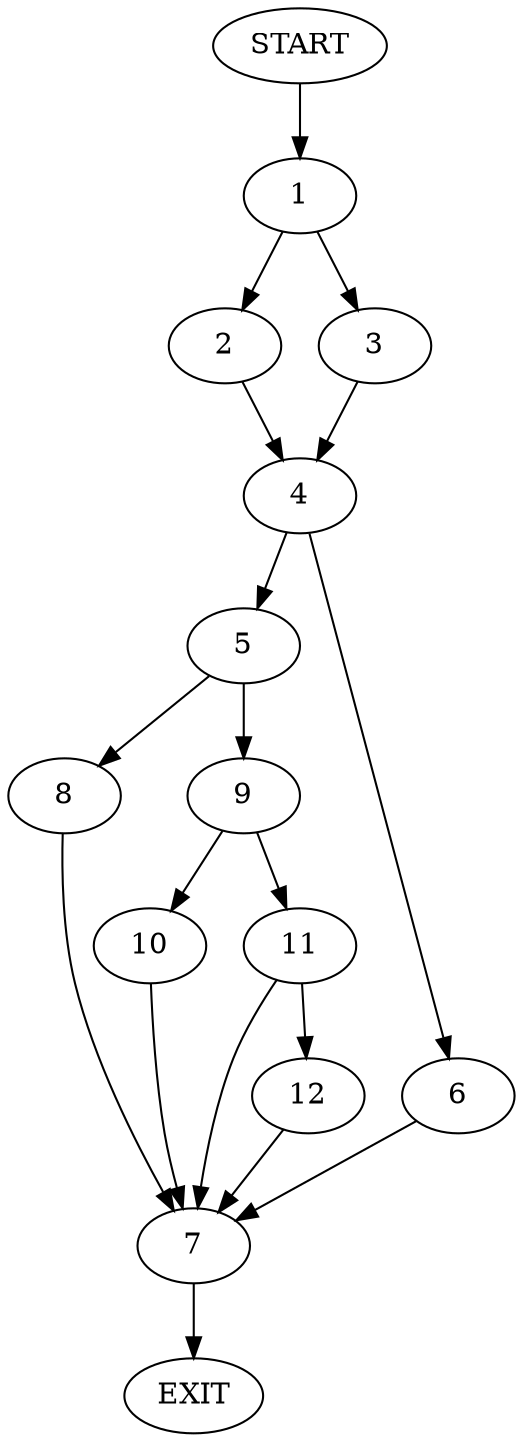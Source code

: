 digraph {
0 [label="START"]
13 [label="EXIT"]
0 -> 1
1 -> 2
1 -> 3
2 -> 4
3 -> 4
4 -> 5
4 -> 6
6 -> 7
5 -> 8
5 -> 9
7 -> 13
9 -> 10
9 -> 11
8 -> 7
11 -> 12
11 -> 7
10 -> 7
12 -> 7
}
